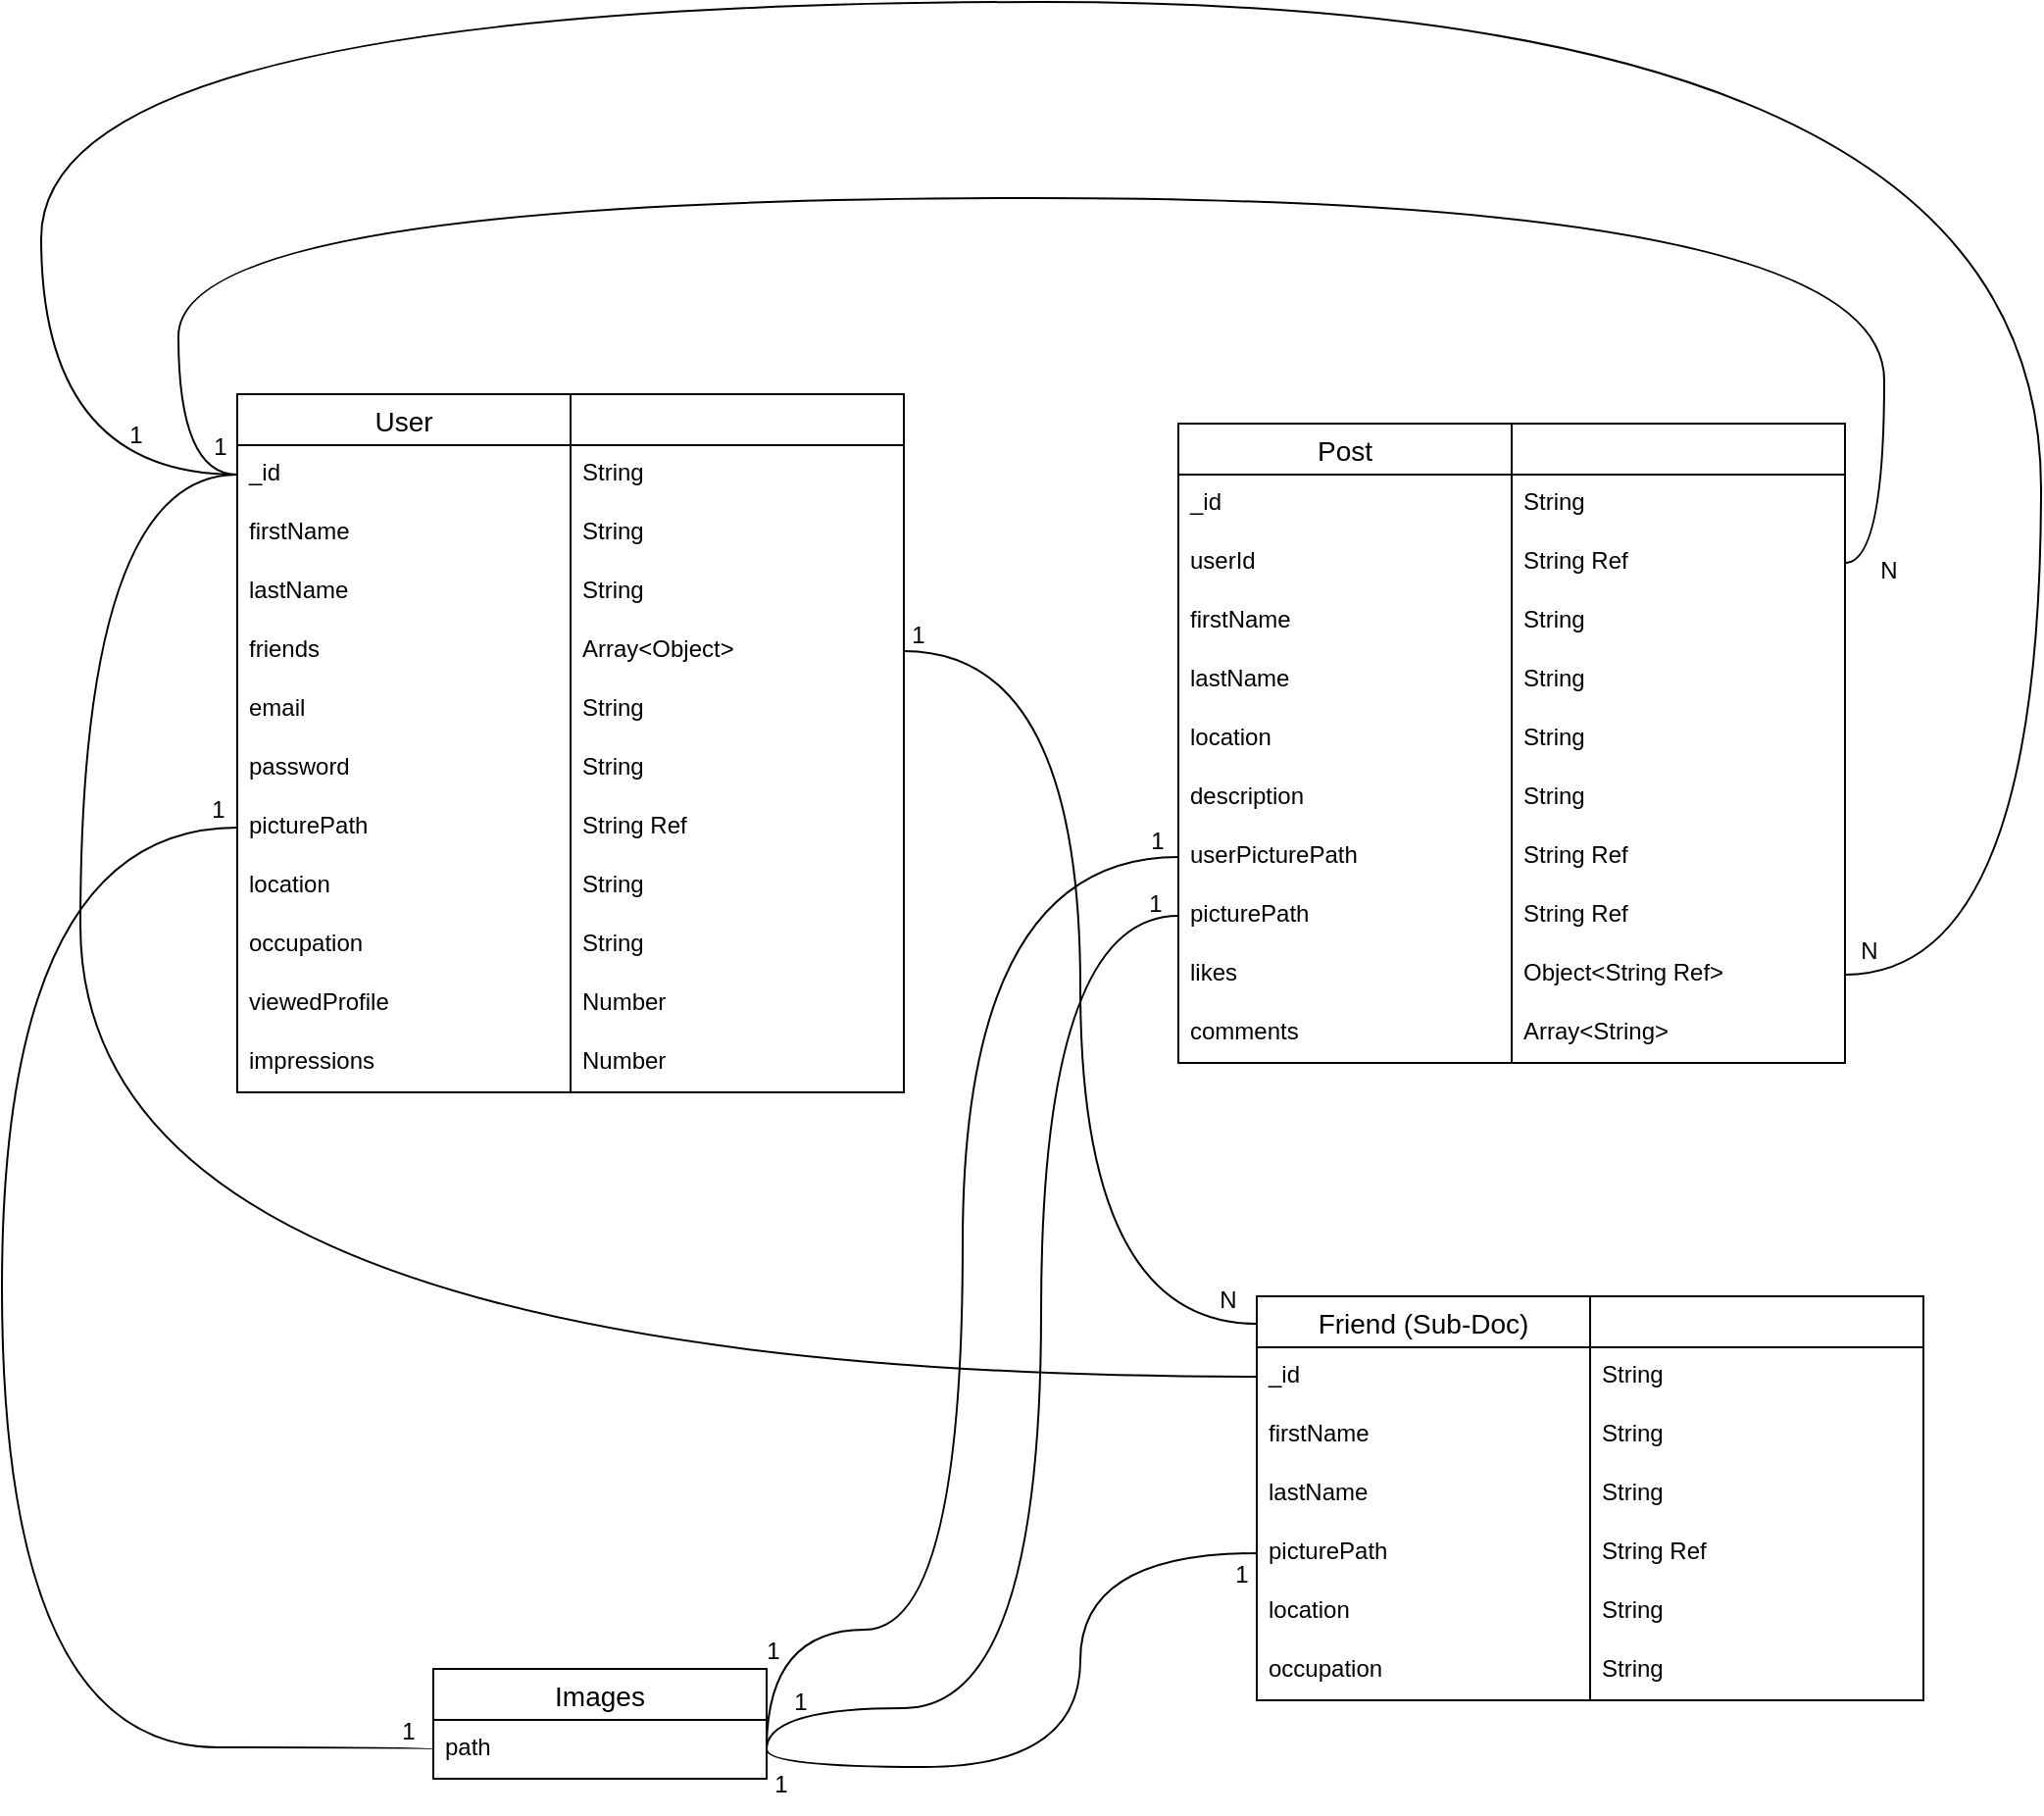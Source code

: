 <mxfile version="20.8.10" type="device"><diagram name="Página-1" id="31fnUOAVr0wGn-YuPHrc"><mxGraphModel dx="2261" dy="1965" grid="1" gridSize="10" guides="1" tooltips="1" connect="1" arrows="1" fold="1" page="1" pageScale="1" pageWidth="827" pageHeight="1169" math="0" shadow="0"><root><mxCell id="0"/><mxCell id="1" parent="0"/><mxCell id="twEif7tSGQ1Cg_R4g4OJ-23" value="User" style="swimlane;fontStyle=0;childLayout=stackLayout;horizontal=1;startSize=26;horizontalStack=0;resizeParent=1;resizeParentMax=0;resizeLast=0;collapsible=1;marginBottom=0;align=center;fontSize=14;" vertex="1" parent="1"><mxGeometry x="30" y="130" width="170" height="356" as="geometry"><mxRectangle x="320" y="560" width="60" height="30" as="alternateBounds"/></mxGeometry></mxCell><mxCell id="twEif7tSGQ1Cg_R4g4OJ-24" value="_id" style="text;strokeColor=none;fillColor=none;spacingLeft=4;spacingRight=4;overflow=hidden;rotatable=0;points=[[0,0.5],[1,0.5]];portConstraint=eastwest;fontSize=12;" vertex="1" parent="twEif7tSGQ1Cg_R4g4OJ-23"><mxGeometry y="26" width="170" height="30" as="geometry"/></mxCell><mxCell id="twEif7tSGQ1Cg_R4g4OJ-28" value="firstName" style="text;strokeColor=none;fillColor=none;spacingLeft=4;spacingRight=4;overflow=hidden;rotatable=0;points=[[0,0.5],[1,0.5]];portConstraint=eastwest;fontSize=12;" vertex="1" parent="twEif7tSGQ1Cg_R4g4OJ-23"><mxGeometry y="56" width="170" height="30" as="geometry"/></mxCell><mxCell id="twEif7tSGQ1Cg_R4g4OJ-25" value="lastName    " style="text;strokeColor=none;fillColor=none;spacingLeft=4;spacingRight=4;overflow=hidden;rotatable=0;points=[[0,0.5],[1,0.5]];portConstraint=eastwest;fontSize=12;" vertex="1" parent="twEif7tSGQ1Cg_R4g4OJ-23"><mxGeometry y="86" width="170" height="30" as="geometry"/></mxCell><mxCell id="twEif7tSGQ1Cg_R4g4OJ-29" value="friends" style="text;strokeColor=none;fillColor=none;spacingLeft=4;spacingRight=4;overflow=hidden;rotatable=0;points=[[0,0.5],[1,0.5]];portConstraint=eastwest;fontSize=12;" vertex="1" parent="twEif7tSGQ1Cg_R4g4OJ-23"><mxGeometry y="116" width="170" height="30" as="geometry"/></mxCell><mxCell id="twEif7tSGQ1Cg_R4g4OJ-26" value="email" style="text;strokeColor=none;fillColor=none;spacingLeft=4;spacingRight=4;overflow=hidden;rotatable=0;points=[[0,0.5],[1,0.5]];portConstraint=eastwest;fontSize=12;" vertex="1" parent="twEif7tSGQ1Cg_R4g4OJ-23"><mxGeometry y="146" width="170" height="30" as="geometry"/></mxCell><mxCell id="twEif7tSGQ1Cg_R4g4OJ-34" value="password" style="text;strokeColor=none;fillColor=none;spacingLeft=4;spacingRight=4;overflow=hidden;rotatable=0;points=[[0,0.5],[1,0.5]];portConstraint=eastwest;fontSize=12;" vertex="1" parent="twEif7tSGQ1Cg_R4g4OJ-23"><mxGeometry y="176" width="170" height="30" as="geometry"/></mxCell><mxCell id="twEif7tSGQ1Cg_R4g4OJ-33" value="picturePath" style="text;strokeColor=none;fillColor=none;spacingLeft=4;spacingRight=4;overflow=hidden;rotatable=0;points=[[0,0.5],[1,0.5]];portConstraint=eastwest;fontSize=12;" vertex="1" parent="twEif7tSGQ1Cg_R4g4OJ-23"><mxGeometry y="206" width="170" height="30" as="geometry"/></mxCell><mxCell id="twEif7tSGQ1Cg_R4g4OJ-32" value="location" style="text;strokeColor=none;fillColor=none;spacingLeft=4;spacingRight=4;overflow=hidden;rotatable=0;points=[[0,0.5],[1,0.5]];portConstraint=eastwest;fontSize=12;" vertex="1" parent="twEif7tSGQ1Cg_R4g4OJ-23"><mxGeometry y="236" width="170" height="30" as="geometry"/></mxCell><mxCell id="twEif7tSGQ1Cg_R4g4OJ-31" value="occupation" style="text;strokeColor=none;fillColor=none;spacingLeft=4;spacingRight=4;overflow=hidden;rotatable=0;points=[[0,0.5],[1,0.5]];portConstraint=eastwest;fontSize=12;" vertex="1" parent="twEif7tSGQ1Cg_R4g4OJ-23"><mxGeometry y="266" width="170" height="30" as="geometry"/></mxCell><mxCell id="twEif7tSGQ1Cg_R4g4OJ-30" value="viewedProfile" style="text;strokeColor=none;fillColor=none;spacingLeft=4;spacingRight=4;overflow=hidden;rotatable=0;points=[[0,0.5],[1,0.5]];portConstraint=eastwest;fontSize=12;" vertex="1" parent="twEif7tSGQ1Cg_R4g4OJ-23"><mxGeometry y="296" width="170" height="30" as="geometry"/></mxCell><mxCell id="twEif7tSGQ1Cg_R4g4OJ-27" value="impressions" style="text;strokeColor=none;fillColor=none;spacingLeft=4;spacingRight=4;overflow=hidden;rotatable=0;points=[[0,0.5],[1,0.5]];portConstraint=eastwest;fontSize=12;" vertex="1" parent="twEif7tSGQ1Cg_R4g4OJ-23"><mxGeometry y="326" width="170" height="30" as="geometry"/></mxCell><mxCell id="twEif7tSGQ1Cg_R4g4OJ-35" value="" style="swimlane;fontStyle=0;childLayout=stackLayout;horizontal=1;startSize=26;horizontalStack=0;resizeParent=1;resizeParentMax=0;resizeLast=0;collapsible=1;marginBottom=0;align=center;fontSize=14;" vertex="1" parent="1"><mxGeometry x="200" y="130" width="170" height="356" as="geometry"><mxRectangle x="320" y="560" width="60" height="30" as="alternateBounds"/></mxGeometry></mxCell><mxCell id="twEif7tSGQ1Cg_R4g4OJ-36" value="String" style="text;strokeColor=none;fillColor=none;spacingLeft=4;spacingRight=4;overflow=hidden;rotatable=0;points=[[0,0.5],[1,0.5]];portConstraint=eastwest;fontSize=12;" vertex="1" parent="twEif7tSGQ1Cg_R4g4OJ-35"><mxGeometry y="26" width="170" height="30" as="geometry"/></mxCell><mxCell id="twEif7tSGQ1Cg_R4g4OJ-37" value="String" style="text;strokeColor=none;fillColor=none;spacingLeft=4;spacingRight=4;overflow=hidden;rotatable=0;points=[[0,0.5],[1,0.5]];portConstraint=eastwest;fontSize=12;" vertex="1" parent="twEif7tSGQ1Cg_R4g4OJ-35"><mxGeometry y="56" width="170" height="30" as="geometry"/></mxCell><mxCell id="twEif7tSGQ1Cg_R4g4OJ-38" value="String" style="text;strokeColor=none;fillColor=none;spacingLeft=4;spacingRight=4;overflow=hidden;rotatable=0;points=[[0,0.5],[1,0.5]];portConstraint=eastwest;fontSize=12;" vertex="1" parent="twEif7tSGQ1Cg_R4g4OJ-35"><mxGeometry y="86" width="170" height="30" as="geometry"/></mxCell><mxCell id="twEif7tSGQ1Cg_R4g4OJ-39" value="Array&lt;Object&gt;" style="text;strokeColor=none;fillColor=none;spacingLeft=4;spacingRight=4;overflow=hidden;rotatable=0;points=[[0,0.5],[1,0.5]];portConstraint=eastwest;fontSize=12;" vertex="1" parent="twEif7tSGQ1Cg_R4g4OJ-35"><mxGeometry y="116" width="170" height="30" as="geometry"/></mxCell><mxCell id="twEif7tSGQ1Cg_R4g4OJ-40" value="String" style="text;strokeColor=none;fillColor=none;spacingLeft=4;spacingRight=4;overflow=hidden;rotatable=0;points=[[0,0.5],[1,0.5]];portConstraint=eastwest;fontSize=12;" vertex="1" parent="twEif7tSGQ1Cg_R4g4OJ-35"><mxGeometry y="146" width="170" height="30" as="geometry"/></mxCell><mxCell id="twEif7tSGQ1Cg_R4g4OJ-41" value="String" style="text;strokeColor=none;fillColor=none;spacingLeft=4;spacingRight=4;overflow=hidden;rotatable=0;points=[[0,0.5],[1,0.5]];portConstraint=eastwest;fontSize=12;" vertex="1" parent="twEif7tSGQ1Cg_R4g4OJ-35"><mxGeometry y="176" width="170" height="30" as="geometry"/></mxCell><mxCell id="twEif7tSGQ1Cg_R4g4OJ-42" value="String Ref" style="text;strokeColor=none;fillColor=none;spacingLeft=4;spacingRight=4;overflow=hidden;rotatable=0;points=[[0,0.5],[1,0.5]];portConstraint=eastwest;fontSize=12;" vertex="1" parent="twEif7tSGQ1Cg_R4g4OJ-35"><mxGeometry y="206" width="170" height="30" as="geometry"/></mxCell><mxCell id="twEif7tSGQ1Cg_R4g4OJ-43" value="String" style="text;strokeColor=none;fillColor=none;spacingLeft=4;spacingRight=4;overflow=hidden;rotatable=0;points=[[0,0.5],[1,0.5]];portConstraint=eastwest;fontSize=12;" vertex="1" parent="twEif7tSGQ1Cg_R4g4OJ-35"><mxGeometry y="236" width="170" height="30" as="geometry"/></mxCell><mxCell id="twEif7tSGQ1Cg_R4g4OJ-44" value="String" style="text;strokeColor=none;fillColor=none;spacingLeft=4;spacingRight=4;overflow=hidden;rotatable=0;points=[[0,0.5],[1,0.5]];portConstraint=eastwest;fontSize=12;" vertex="1" parent="twEif7tSGQ1Cg_R4g4OJ-35"><mxGeometry y="266" width="170" height="30" as="geometry"/></mxCell><mxCell id="twEif7tSGQ1Cg_R4g4OJ-45" value="Number" style="text;strokeColor=none;fillColor=none;spacingLeft=4;spacingRight=4;overflow=hidden;rotatable=0;points=[[0,0.5],[1,0.5]];portConstraint=eastwest;fontSize=12;" vertex="1" parent="twEif7tSGQ1Cg_R4g4OJ-35"><mxGeometry y="296" width="170" height="30" as="geometry"/></mxCell><mxCell id="twEif7tSGQ1Cg_R4g4OJ-46" value="Number" style="text;strokeColor=none;fillColor=none;spacingLeft=4;spacingRight=4;overflow=hidden;rotatable=0;points=[[0,0.5],[1,0.5]];portConstraint=eastwest;fontSize=12;" vertex="1" parent="twEif7tSGQ1Cg_R4g4OJ-35"><mxGeometry y="326" width="170" height="30" as="geometry"/></mxCell><mxCell id="twEif7tSGQ1Cg_R4g4OJ-47" value="Post" style="swimlane;fontStyle=0;childLayout=stackLayout;horizontal=1;startSize=26;horizontalStack=0;resizeParent=1;resizeParentMax=0;resizeLast=0;collapsible=1;marginBottom=0;align=center;fontSize=14;" vertex="1" parent="1"><mxGeometry x="510" y="145" width="170" height="326" as="geometry"><mxRectangle x="320" y="560" width="60" height="30" as="alternateBounds"/></mxGeometry></mxCell><mxCell id="twEif7tSGQ1Cg_R4g4OJ-48" value="_id" style="text;strokeColor=none;fillColor=none;spacingLeft=4;spacingRight=4;overflow=hidden;rotatable=0;points=[[0,0.5],[1,0.5]];portConstraint=eastwest;fontSize=12;" vertex="1" parent="twEif7tSGQ1Cg_R4g4OJ-47"><mxGeometry y="26" width="170" height="30" as="geometry"/></mxCell><mxCell id="twEif7tSGQ1Cg_R4g4OJ-49" value="userId" style="text;strokeColor=none;fillColor=none;spacingLeft=4;spacingRight=4;overflow=hidden;rotatable=0;points=[[0,0.5],[1,0.5]];portConstraint=eastwest;fontSize=12;" vertex="1" parent="twEif7tSGQ1Cg_R4g4OJ-47"><mxGeometry y="56" width="170" height="30" as="geometry"/></mxCell><mxCell id="twEif7tSGQ1Cg_R4g4OJ-50" value="firstName" style="text;strokeColor=none;fillColor=none;spacingLeft=4;spacingRight=4;overflow=hidden;rotatable=0;points=[[0,0.5],[1,0.5]];portConstraint=eastwest;fontSize=12;" vertex="1" parent="twEif7tSGQ1Cg_R4g4OJ-47"><mxGeometry y="86" width="170" height="30" as="geometry"/></mxCell><mxCell id="twEif7tSGQ1Cg_R4g4OJ-51" value="lastName" style="text;strokeColor=none;fillColor=none;spacingLeft=4;spacingRight=4;overflow=hidden;rotatable=0;points=[[0,0.5],[1,0.5]];portConstraint=eastwest;fontSize=12;" vertex="1" parent="twEif7tSGQ1Cg_R4g4OJ-47"><mxGeometry y="116" width="170" height="30" as="geometry"/></mxCell><mxCell id="twEif7tSGQ1Cg_R4g4OJ-52" value="location" style="text;strokeColor=none;fillColor=none;spacingLeft=4;spacingRight=4;overflow=hidden;rotatable=0;points=[[0,0.5],[1,0.5]];portConstraint=eastwest;fontSize=12;" vertex="1" parent="twEif7tSGQ1Cg_R4g4OJ-47"><mxGeometry y="146" width="170" height="30" as="geometry"/></mxCell><mxCell id="twEif7tSGQ1Cg_R4g4OJ-53" value="description" style="text;strokeColor=none;fillColor=none;spacingLeft=4;spacingRight=4;overflow=hidden;rotatable=0;points=[[0,0.5],[1,0.5]];portConstraint=eastwest;fontSize=12;" vertex="1" parent="twEif7tSGQ1Cg_R4g4OJ-47"><mxGeometry y="176" width="170" height="30" as="geometry"/></mxCell><mxCell id="twEif7tSGQ1Cg_R4g4OJ-54" value="userPicturePath" style="text;strokeColor=none;fillColor=none;spacingLeft=4;spacingRight=4;overflow=hidden;rotatable=0;points=[[0,0.5],[1,0.5]];portConstraint=eastwest;fontSize=12;" vertex="1" parent="twEif7tSGQ1Cg_R4g4OJ-47"><mxGeometry y="206" width="170" height="30" as="geometry"/></mxCell><mxCell id="twEif7tSGQ1Cg_R4g4OJ-55" value="picturePath" style="text;strokeColor=none;fillColor=none;spacingLeft=4;spacingRight=4;overflow=hidden;rotatable=0;points=[[0,0.5],[1,0.5]];portConstraint=eastwest;fontSize=12;" vertex="1" parent="twEif7tSGQ1Cg_R4g4OJ-47"><mxGeometry y="236" width="170" height="30" as="geometry"/></mxCell><mxCell id="twEif7tSGQ1Cg_R4g4OJ-56" value="likes" style="text;strokeColor=none;fillColor=none;spacingLeft=4;spacingRight=4;overflow=hidden;rotatable=0;points=[[0,0.5],[1,0.5]];portConstraint=eastwest;fontSize=12;" vertex="1" parent="twEif7tSGQ1Cg_R4g4OJ-47"><mxGeometry y="266" width="170" height="30" as="geometry"/></mxCell><mxCell id="twEif7tSGQ1Cg_R4g4OJ-57" value="comments" style="text;strokeColor=none;fillColor=none;spacingLeft=4;spacingRight=4;overflow=hidden;rotatable=0;points=[[0,0.5],[1,0.5]];portConstraint=eastwest;fontSize=12;" vertex="1" parent="twEif7tSGQ1Cg_R4g4OJ-47"><mxGeometry y="296" width="170" height="30" as="geometry"/></mxCell><mxCell id="twEif7tSGQ1Cg_R4g4OJ-59" value="" style="swimlane;fontStyle=0;childLayout=stackLayout;horizontal=1;startSize=26;horizontalStack=0;resizeParent=1;resizeParentMax=0;resizeLast=0;collapsible=1;marginBottom=0;align=center;fontSize=14;" vertex="1" parent="1"><mxGeometry x="680" y="145" width="170" height="326" as="geometry"><mxRectangle x="320" y="560" width="60" height="30" as="alternateBounds"/></mxGeometry></mxCell><mxCell id="twEif7tSGQ1Cg_R4g4OJ-60" value="String" style="text;strokeColor=none;fillColor=none;spacingLeft=4;spacingRight=4;overflow=hidden;rotatable=0;points=[[0,0.5],[1,0.5]];portConstraint=eastwest;fontSize=12;" vertex="1" parent="twEif7tSGQ1Cg_R4g4OJ-59"><mxGeometry y="26" width="170" height="30" as="geometry"/></mxCell><mxCell id="twEif7tSGQ1Cg_R4g4OJ-61" value="String Ref" style="text;strokeColor=none;fillColor=none;spacingLeft=4;spacingRight=4;overflow=hidden;rotatable=0;points=[[0,0.5],[1,0.5]];portConstraint=eastwest;fontSize=12;" vertex="1" parent="twEif7tSGQ1Cg_R4g4OJ-59"><mxGeometry y="56" width="170" height="30" as="geometry"/></mxCell><mxCell id="twEif7tSGQ1Cg_R4g4OJ-62" value="String" style="text;strokeColor=none;fillColor=none;spacingLeft=4;spacingRight=4;overflow=hidden;rotatable=0;points=[[0,0.5],[1,0.5]];portConstraint=eastwest;fontSize=12;" vertex="1" parent="twEif7tSGQ1Cg_R4g4OJ-59"><mxGeometry y="86" width="170" height="30" as="geometry"/></mxCell><mxCell id="twEif7tSGQ1Cg_R4g4OJ-63" value="String" style="text;strokeColor=none;fillColor=none;spacingLeft=4;spacingRight=4;overflow=hidden;rotatable=0;points=[[0,0.5],[1,0.5]];portConstraint=eastwest;fontSize=12;" vertex="1" parent="twEif7tSGQ1Cg_R4g4OJ-59"><mxGeometry y="116" width="170" height="30" as="geometry"/></mxCell><mxCell id="twEif7tSGQ1Cg_R4g4OJ-64" value="String" style="text;strokeColor=none;fillColor=none;spacingLeft=4;spacingRight=4;overflow=hidden;rotatable=0;points=[[0,0.5],[1,0.5]];portConstraint=eastwest;fontSize=12;" vertex="1" parent="twEif7tSGQ1Cg_R4g4OJ-59"><mxGeometry y="146" width="170" height="30" as="geometry"/></mxCell><mxCell id="twEif7tSGQ1Cg_R4g4OJ-65" value="String" style="text;strokeColor=none;fillColor=none;spacingLeft=4;spacingRight=4;overflow=hidden;rotatable=0;points=[[0,0.5],[1,0.5]];portConstraint=eastwest;fontSize=12;" vertex="1" parent="twEif7tSGQ1Cg_R4g4OJ-59"><mxGeometry y="176" width="170" height="30" as="geometry"/></mxCell><mxCell id="twEif7tSGQ1Cg_R4g4OJ-66" value="String Ref" style="text;strokeColor=none;fillColor=none;spacingLeft=4;spacingRight=4;overflow=hidden;rotatable=0;points=[[0,0.5],[1,0.5]];portConstraint=eastwest;fontSize=12;" vertex="1" parent="twEif7tSGQ1Cg_R4g4OJ-59"><mxGeometry y="206" width="170" height="30" as="geometry"/></mxCell><mxCell id="twEif7tSGQ1Cg_R4g4OJ-67" value="String Ref" style="text;strokeColor=none;fillColor=none;spacingLeft=4;spacingRight=4;overflow=hidden;rotatable=0;points=[[0,0.5],[1,0.5]];portConstraint=eastwest;fontSize=12;" vertex="1" parent="twEif7tSGQ1Cg_R4g4OJ-59"><mxGeometry y="236" width="170" height="30" as="geometry"/></mxCell><mxCell id="twEif7tSGQ1Cg_R4g4OJ-68" value="Object&lt;String Ref&gt;" style="text;strokeColor=none;fillColor=none;spacingLeft=4;spacingRight=4;overflow=hidden;rotatable=0;points=[[0,0.5],[1,0.5]];portConstraint=eastwest;fontSize=12;" vertex="1" parent="twEif7tSGQ1Cg_R4g4OJ-59"><mxGeometry y="266" width="170" height="30" as="geometry"/></mxCell><mxCell id="twEif7tSGQ1Cg_R4g4OJ-69" value="Array&lt;String&gt;" style="text;strokeColor=none;fillColor=none;spacingLeft=4;spacingRight=4;overflow=hidden;rotatable=0;points=[[0,0.5],[1,0.5]];portConstraint=eastwest;fontSize=12;" vertex="1" parent="twEif7tSGQ1Cg_R4g4OJ-59"><mxGeometry y="296" width="170" height="30" as="geometry"/></mxCell><mxCell id="twEif7tSGQ1Cg_R4g4OJ-71" value="Friend (Sub-Doc)" style="swimlane;fontStyle=0;childLayout=stackLayout;horizontal=1;startSize=26;horizontalStack=0;resizeParent=1;resizeParentMax=0;resizeLast=0;collapsible=1;marginBottom=0;align=center;fontSize=14;" vertex="1" parent="1"><mxGeometry x="550" y="590" width="170" height="206" as="geometry"><mxRectangle x="320" y="560" width="60" height="30" as="alternateBounds"/></mxGeometry></mxCell><mxCell id="twEif7tSGQ1Cg_R4g4OJ-72" value="_id" style="text;strokeColor=none;fillColor=none;spacingLeft=4;spacingRight=4;overflow=hidden;rotatable=0;points=[[0,0.5],[1,0.5]];portConstraint=eastwest;fontSize=12;" vertex="1" parent="twEif7tSGQ1Cg_R4g4OJ-71"><mxGeometry y="26" width="170" height="30" as="geometry"/></mxCell><mxCell id="twEif7tSGQ1Cg_R4g4OJ-74" value="firstName" style="text;strokeColor=none;fillColor=none;spacingLeft=4;spacingRight=4;overflow=hidden;rotatable=0;points=[[0,0.5],[1,0.5]];portConstraint=eastwest;fontSize=12;" vertex="1" parent="twEif7tSGQ1Cg_R4g4OJ-71"><mxGeometry y="56" width="170" height="30" as="geometry"/></mxCell><mxCell id="twEif7tSGQ1Cg_R4g4OJ-75" value="lastName" style="text;strokeColor=none;fillColor=none;spacingLeft=4;spacingRight=4;overflow=hidden;rotatable=0;points=[[0,0.5],[1,0.5]];portConstraint=eastwest;fontSize=12;" vertex="1" parent="twEif7tSGQ1Cg_R4g4OJ-71"><mxGeometry y="86" width="170" height="30" as="geometry"/></mxCell><mxCell id="twEif7tSGQ1Cg_R4g4OJ-79" value="picturePath" style="text;strokeColor=none;fillColor=none;spacingLeft=4;spacingRight=4;overflow=hidden;rotatable=0;points=[[0,0.5],[1,0.5]];portConstraint=eastwest;fontSize=12;" vertex="1" parent="twEif7tSGQ1Cg_R4g4OJ-71"><mxGeometry y="116" width="170" height="30" as="geometry"/></mxCell><mxCell id="twEif7tSGQ1Cg_R4g4OJ-76" value="location" style="text;strokeColor=none;fillColor=none;spacingLeft=4;spacingRight=4;overflow=hidden;rotatable=0;points=[[0,0.5],[1,0.5]];portConstraint=eastwest;fontSize=12;" vertex="1" parent="twEif7tSGQ1Cg_R4g4OJ-71"><mxGeometry y="146" width="170" height="30" as="geometry"/></mxCell><mxCell id="twEif7tSGQ1Cg_R4g4OJ-81" value="occupation" style="text;strokeColor=none;fillColor=none;spacingLeft=4;spacingRight=4;overflow=hidden;rotatable=0;points=[[0,0.5],[1,0.5]];portConstraint=eastwest;fontSize=12;" vertex="1" parent="twEif7tSGQ1Cg_R4g4OJ-71"><mxGeometry y="176" width="170" height="30" as="geometry"/></mxCell><mxCell id="twEif7tSGQ1Cg_R4g4OJ-82" value="" style="swimlane;fontStyle=0;childLayout=stackLayout;horizontal=1;startSize=26;horizontalStack=0;resizeParent=1;resizeParentMax=0;resizeLast=0;collapsible=1;marginBottom=0;align=center;fontSize=14;" vertex="1" parent="1"><mxGeometry x="720" y="590" width="170" height="206" as="geometry"><mxRectangle x="320" y="560" width="60" height="30" as="alternateBounds"/></mxGeometry></mxCell><mxCell id="twEif7tSGQ1Cg_R4g4OJ-83" value="String" style="text;strokeColor=none;fillColor=none;spacingLeft=4;spacingRight=4;overflow=hidden;rotatable=0;points=[[0,0.5],[1,0.5]];portConstraint=eastwest;fontSize=12;" vertex="1" parent="twEif7tSGQ1Cg_R4g4OJ-82"><mxGeometry y="26" width="170" height="30" as="geometry"/></mxCell><mxCell id="twEif7tSGQ1Cg_R4g4OJ-85" value="String" style="text;strokeColor=none;fillColor=none;spacingLeft=4;spacingRight=4;overflow=hidden;rotatable=0;points=[[0,0.5],[1,0.5]];portConstraint=eastwest;fontSize=12;" vertex="1" parent="twEif7tSGQ1Cg_R4g4OJ-82"><mxGeometry y="56" width="170" height="30" as="geometry"/></mxCell><mxCell id="twEif7tSGQ1Cg_R4g4OJ-86" value="String" style="text;strokeColor=none;fillColor=none;spacingLeft=4;spacingRight=4;overflow=hidden;rotatable=0;points=[[0,0.5],[1,0.5]];portConstraint=eastwest;fontSize=12;" vertex="1" parent="twEif7tSGQ1Cg_R4g4OJ-82"><mxGeometry y="86" width="170" height="30" as="geometry"/></mxCell><mxCell id="twEif7tSGQ1Cg_R4g4OJ-87" value="String Ref" style="text;strokeColor=none;fillColor=none;spacingLeft=4;spacingRight=4;overflow=hidden;rotatable=0;points=[[0,0.5],[1,0.5]];portConstraint=eastwest;fontSize=12;" vertex="1" parent="twEif7tSGQ1Cg_R4g4OJ-82"><mxGeometry y="116" width="170" height="30" as="geometry"/></mxCell><mxCell id="twEif7tSGQ1Cg_R4g4OJ-88" value="String" style="text;strokeColor=none;fillColor=none;spacingLeft=4;spacingRight=4;overflow=hidden;rotatable=0;points=[[0,0.5],[1,0.5]];portConstraint=eastwest;fontSize=12;" vertex="1" parent="twEif7tSGQ1Cg_R4g4OJ-82"><mxGeometry y="146" width="170" height="30" as="geometry"/></mxCell><mxCell id="twEif7tSGQ1Cg_R4g4OJ-89" value="String" style="text;strokeColor=none;fillColor=none;spacingLeft=4;spacingRight=4;overflow=hidden;rotatable=0;points=[[0,0.5],[1,0.5]];portConstraint=eastwest;fontSize=12;" vertex="1" parent="twEif7tSGQ1Cg_R4g4OJ-82"><mxGeometry y="176" width="170" height="30" as="geometry"/></mxCell><mxCell id="twEif7tSGQ1Cg_R4g4OJ-93" value="Images" style="swimlane;fontStyle=0;childLayout=stackLayout;horizontal=1;startSize=26;horizontalStack=0;resizeParent=1;resizeParentMax=0;resizeLast=0;collapsible=1;marginBottom=0;align=center;fontSize=14;" vertex="1" parent="1"><mxGeometry x="130" y="780" width="170" height="56" as="geometry"><mxRectangle x="320" y="560" width="60" height="30" as="alternateBounds"/></mxGeometry></mxCell><mxCell id="twEif7tSGQ1Cg_R4g4OJ-94" value="path" style="text;strokeColor=none;fillColor=none;spacingLeft=4;spacingRight=4;overflow=hidden;rotatable=0;points=[[0,0.5],[1,0.5]];portConstraint=eastwest;fontSize=12;" vertex="1" parent="twEif7tSGQ1Cg_R4g4OJ-93"><mxGeometry y="26" width="170" height="30" as="geometry"/></mxCell><mxCell id="twEif7tSGQ1Cg_R4g4OJ-100" style="edgeStyle=orthogonalEdgeStyle;rounded=0;orthogonalLoop=1;jettySize=auto;html=1;entryX=1;entryY=0.5;entryDx=0;entryDy=0;endArrow=none;endFill=0;curved=1;exitX=0;exitY=0.5;exitDx=0;exitDy=0;" edge="1" parent="1" source="twEif7tSGQ1Cg_R4g4OJ-24" target="twEif7tSGQ1Cg_R4g4OJ-61"><mxGeometry relative="1" as="geometry"><Array as="points"><mxPoint y="171"/><mxPoint y="30"/><mxPoint x="870" y="30"/><mxPoint x="870" y="216"/></Array></mxGeometry></mxCell><mxCell id="twEif7tSGQ1Cg_R4g4OJ-101" style="edgeStyle=orthogonalEdgeStyle;curved=1;rounded=0;orthogonalLoop=1;jettySize=auto;html=1;entryX=1;entryY=0.5;entryDx=0;entryDy=0;endArrow=none;endFill=0;exitX=0;exitY=0.5;exitDx=0;exitDy=0;" edge="1" parent="1" source="twEif7tSGQ1Cg_R4g4OJ-24" target="twEif7tSGQ1Cg_R4g4OJ-68"><mxGeometry relative="1" as="geometry"><Array as="points"><mxPoint x="-70" y="171"/><mxPoint x="-70" y="-70"/><mxPoint x="950" y="-70"/><mxPoint x="950" y="426"/></Array></mxGeometry></mxCell><mxCell id="twEif7tSGQ1Cg_R4g4OJ-102" style="edgeStyle=orthogonalEdgeStyle;curved=1;rounded=0;orthogonalLoop=1;jettySize=auto;html=1;entryX=0;entryY=0.5;entryDx=0;entryDy=0;endArrow=none;endFill=0;exitX=0;exitY=0.5;exitDx=0;exitDy=0;" edge="1" parent="1" source="twEif7tSGQ1Cg_R4g4OJ-24" target="twEif7tSGQ1Cg_R4g4OJ-72"><mxGeometry relative="1" as="geometry"><Array as="points"><mxPoint x="-50" y="171"/><mxPoint x="-50" y="631"/></Array></mxGeometry></mxCell><mxCell id="twEif7tSGQ1Cg_R4g4OJ-103" style="edgeStyle=orthogonalEdgeStyle;curved=1;rounded=0;orthogonalLoop=1;jettySize=auto;html=1;entryX=0;entryY=0.5;entryDx=0;entryDy=0;endArrow=none;endFill=0;exitX=0;exitY=0.5;exitDx=0;exitDy=0;" edge="1" parent="1" source="twEif7tSGQ1Cg_R4g4OJ-33" target="twEif7tSGQ1Cg_R4g4OJ-94"><mxGeometry relative="1" as="geometry"><Array as="points"><mxPoint x="-90" y="351"/><mxPoint x="-90" y="820"/></Array></mxGeometry></mxCell><mxCell id="twEif7tSGQ1Cg_R4g4OJ-105" style="edgeStyle=orthogonalEdgeStyle;curved=1;rounded=0;orthogonalLoop=1;jettySize=auto;html=1;exitX=0;exitY=0.5;exitDx=0;exitDy=0;entryX=1;entryY=0.5;entryDx=0;entryDy=0;endArrow=none;endFill=0;" edge="1" parent="1" source="twEif7tSGQ1Cg_R4g4OJ-54" target="twEif7tSGQ1Cg_R4g4OJ-94"><mxGeometry relative="1" as="geometry"><Array as="points"><mxPoint x="400" y="366"/><mxPoint x="400" y="760"/><mxPoint x="300" y="760"/></Array></mxGeometry></mxCell><mxCell id="twEif7tSGQ1Cg_R4g4OJ-106" style="edgeStyle=orthogonalEdgeStyle;curved=1;rounded=0;orthogonalLoop=1;jettySize=auto;html=1;exitX=0;exitY=0.5;exitDx=0;exitDy=0;entryX=1;entryY=0.5;entryDx=0;entryDy=0;endArrow=none;endFill=0;" edge="1" parent="1" source="twEif7tSGQ1Cg_R4g4OJ-55" target="twEif7tSGQ1Cg_R4g4OJ-94"><mxGeometry relative="1" as="geometry"><Array as="points"><mxPoint x="440" y="396"/><mxPoint x="440" y="800"/><mxPoint x="300" y="800"/></Array></mxGeometry></mxCell><mxCell id="twEif7tSGQ1Cg_R4g4OJ-107" style="edgeStyle=orthogonalEdgeStyle;curved=1;rounded=0;orthogonalLoop=1;jettySize=auto;html=1;entryX=1;entryY=0.5;entryDx=0;entryDy=0;endArrow=none;endFill=0;exitX=0;exitY=0.5;exitDx=0;exitDy=0;" edge="1" parent="1" source="twEif7tSGQ1Cg_R4g4OJ-79" target="twEif7tSGQ1Cg_R4g4OJ-94"><mxGeometry relative="1" as="geometry"><Array as="points"><mxPoint x="460" y="721"/><mxPoint x="460" y="830"/><mxPoint x="300" y="830"/></Array></mxGeometry></mxCell><mxCell id="twEif7tSGQ1Cg_R4g4OJ-108" style="edgeStyle=orthogonalEdgeStyle;curved=1;rounded=0;orthogonalLoop=1;jettySize=auto;html=1;entryX=0;entryY=0.068;entryDx=0;entryDy=0;entryPerimeter=0;endArrow=none;endFill=0;" edge="1" parent="1" source="twEif7tSGQ1Cg_R4g4OJ-39" target="twEif7tSGQ1Cg_R4g4OJ-71"><mxGeometry relative="1" as="geometry"/></mxCell><mxCell id="twEif7tSGQ1Cg_R4g4OJ-109" value="1" style="text;html=1;align=center;verticalAlign=middle;resizable=0;points=[];autosize=1;strokeColor=none;fillColor=none;" vertex="1" parent="1"><mxGeometry x="362" y="238" width="30" height="30" as="geometry"/></mxCell><mxCell id="twEif7tSGQ1Cg_R4g4OJ-110" value="N" style="text;html=1;align=center;verticalAlign=middle;resizable=0;points=[];autosize=1;strokeColor=none;fillColor=none;" vertex="1" parent="1"><mxGeometry x="520" y="577" width="30" height="30" as="geometry"/></mxCell><mxCell id="twEif7tSGQ1Cg_R4g4OJ-111" value="1" style="text;html=1;align=center;verticalAlign=middle;resizable=0;points=[];autosize=1;strokeColor=none;fillColor=none;" vertex="1" parent="1"><mxGeometry x="527" y="717" width="30" height="30" as="geometry"/></mxCell><mxCell id="twEif7tSGQ1Cg_R4g4OJ-112" value="1" style="text;html=1;align=center;verticalAlign=middle;resizable=0;points=[];autosize=1;strokeColor=none;fillColor=none;" vertex="1" parent="1"><mxGeometry x="292" y="824" width="30" height="30" as="geometry"/></mxCell><mxCell id="twEif7tSGQ1Cg_R4g4OJ-117" value="1" style="text;html=1;align=center;verticalAlign=middle;resizable=0;points=[];autosize=1;strokeColor=none;fillColor=none;" vertex="1" parent="1"><mxGeometry x="288" y="756" width="30" height="30" as="geometry"/></mxCell><mxCell id="twEif7tSGQ1Cg_R4g4OJ-118" value="1" style="text;html=1;align=center;verticalAlign=middle;resizable=0;points=[];autosize=1;strokeColor=none;fillColor=none;" vertex="1" parent="1"><mxGeometry x="484" y="343" width="30" height="30" as="geometry"/></mxCell><mxCell id="twEif7tSGQ1Cg_R4g4OJ-119" value="1" style="text;html=1;align=center;verticalAlign=middle;resizable=0;points=[];autosize=1;strokeColor=none;fillColor=none;" vertex="1" parent="1"><mxGeometry x="5" y="327" width="30" height="30" as="geometry"/></mxCell><mxCell id="twEif7tSGQ1Cg_R4g4OJ-120" value="1" style="text;html=1;align=center;verticalAlign=middle;resizable=0;points=[];autosize=1;strokeColor=none;fillColor=none;" vertex="1" parent="1"><mxGeometry x="102" y="797" width="30" height="30" as="geometry"/></mxCell><mxCell id="twEif7tSGQ1Cg_R4g4OJ-122" value="1" style="text;html=1;align=center;verticalAlign=middle;resizable=0;points=[];autosize=1;strokeColor=none;fillColor=none;" vertex="1" parent="1"><mxGeometry x="6" y="142" width="30" height="30" as="geometry"/></mxCell><mxCell id="twEif7tSGQ1Cg_R4g4OJ-123" value="N" style="text;html=1;align=center;verticalAlign=middle;resizable=0;points=[];autosize=1;strokeColor=none;fillColor=none;" vertex="1" parent="1"><mxGeometry x="857" y="205" width="30" height="30" as="geometry"/></mxCell><mxCell id="twEif7tSGQ1Cg_R4g4OJ-124" value="1" style="text;html=1;align=center;verticalAlign=middle;resizable=0;points=[];autosize=1;strokeColor=none;fillColor=none;" vertex="1" parent="1"><mxGeometry x="-37" y="136" width="30" height="30" as="geometry"/></mxCell><mxCell id="twEif7tSGQ1Cg_R4g4OJ-126" value="N" style="text;html=1;align=center;verticalAlign=middle;resizable=0;points=[];autosize=1;strokeColor=none;fillColor=none;" vertex="1" parent="1"><mxGeometry x="847" y="399" width="30" height="30" as="geometry"/></mxCell><mxCell id="twEif7tSGQ1Cg_R4g4OJ-127" value="1" style="text;html=1;align=center;verticalAlign=middle;resizable=0;points=[];autosize=1;strokeColor=none;fillColor=none;" vertex="1" parent="1"><mxGeometry x="483" y="375" width="30" height="30" as="geometry"/></mxCell><mxCell id="twEif7tSGQ1Cg_R4g4OJ-129" value="1" style="text;html=1;align=center;verticalAlign=middle;resizable=0;points=[];autosize=1;strokeColor=none;fillColor=none;" vertex="1" parent="1"><mxGeometry x="302" y="782" width="30" height="30" as="geometry"/></mxCell></root></mxGraphModel></diagram></mxfile>